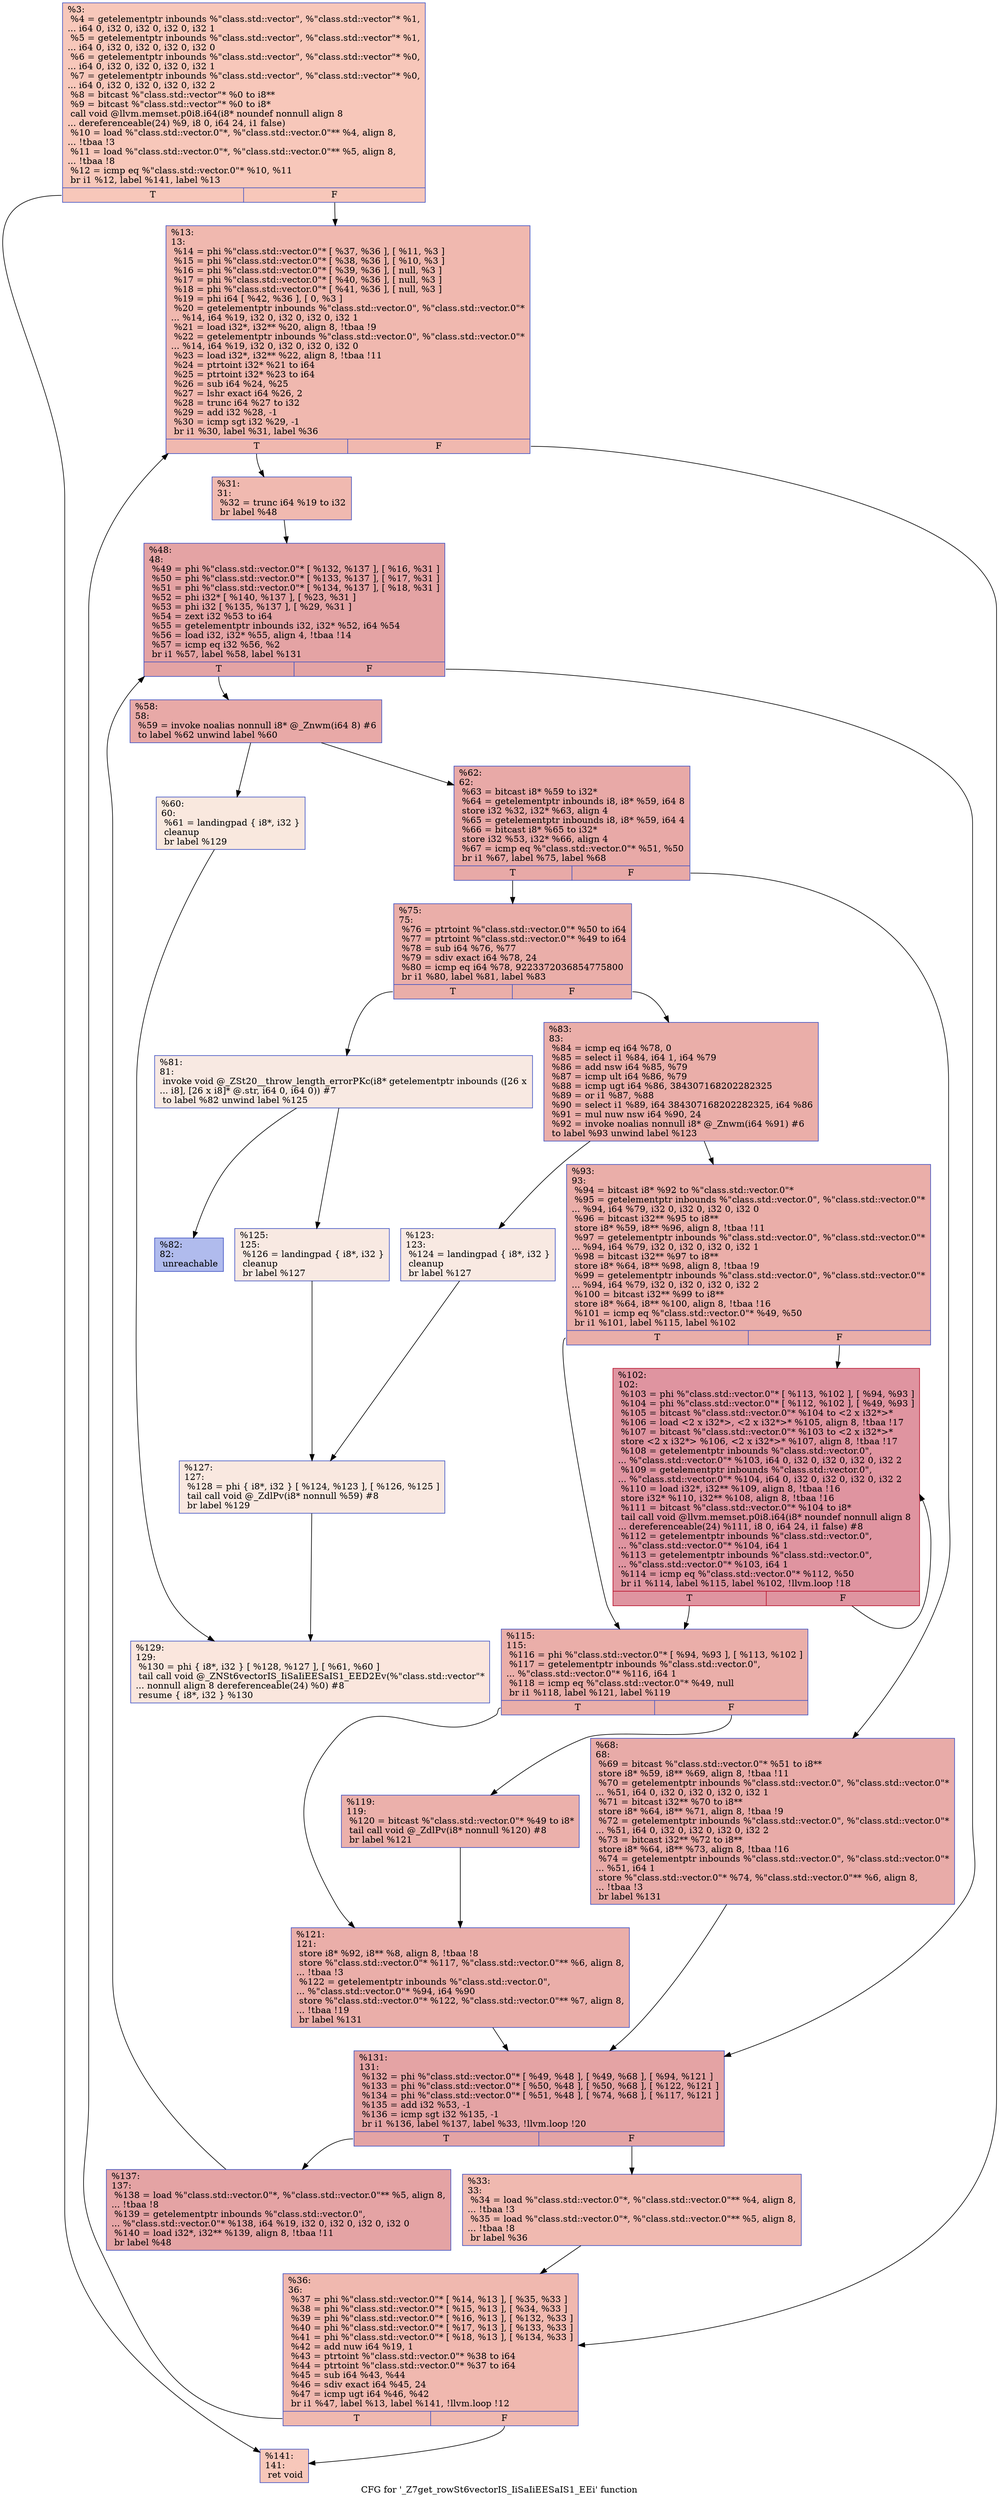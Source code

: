 digraph "CFG for '_Z7get_rowSt6vectorIS_IiSaIiEESaIS1_EEi' function" {
	label="CFG for '_Z7get_rowSt6vectorIS_IiSaIiEESaIS1_EEi' function";

	Node0x5555b1c61740 [shape=record,color="#3d50c3ff", style=filled, fillcolor="#ec7f6370",label="{%3:\l  %4 = getelementptr inbounds %\"class.std::vector\", %\"class.std::vector\"* %1,\l... i64 0, i32 0, i32 0, i32 0, i32 1\l  %5 = getelementptr inbounds %\"class.std::vector\", %\"class.std::vector\"* %1,\l... i64 0, i32 0, i32 0, i32 0, i32 0\l  %6 = getelementptr inbounds %\"class.std::vector\", %\"class.std::vector\"* %0,\l... i64 0, i32 0, i32 0, i32 0, i32 1\l  %7 = getelementptr inbounds %\"class.std::vector\", %\"class.std::vector\"* %0,\l... i64 0, i32 0, i32 0, i32 0, i32 2\l  %8 = bitcast %\"class.std::vector\"* %0 to i8**\l  %9 = bitcast %\"class.std::vector\"* %0 to i8*\l  call void @llvm.memset.p0i8.i64(i8* noundef nonnull align 8\l... dereferenceable(24) %9, i8 0, i64 24, i1 false)\l  %10 = load %\"class.std::vector.0\"*, %\"class.std::vector.0\"** %4, align 8,\l... !tbaa !3\l  %11 = load %\"class.std::vector.0\"*, %\"class.std::vector.0\"** %5, align 8,\l... !tbaa !8\l  %12 = icmp eq %\"class.std::vector.0\"* %10, %11\l  br i1 %12, label %141, label %13\l|{<s0>T|<s1>F}}"];
	Node0x5555b1c61740:s0 -> Node0x5555b1c63520;
	Node0x5555b1c61740:s1 -> Node0x5555b1c635b0;
	Node0x5555b1c635b0 [shape=record,color="#3d50c3ff", style=filled, fillcolor="#dc5d4a70",label="{%13:\l13:                                               \l  %14 = phi %\"class.std::vector.0\"* [ %37, %36 ], [ %11, %3 ]\l  %15 = phi %\"class.std::vector.0\"* [ %38, %36 ], [ %10, %3 ]\l  %16 = phi %\"class.std::vector.0\"* [ %39, %36 ], [ null, %3 ]\l  %17 = phi %\"class.std::vector.0\"* [ %40, %36 ], [ null, %3 ]\l  %18 = phi %\"class.std::vector.0\"* [ %41, %36 ], [ null, %3 ]\l  %19 = phi i64 [ %42, %36 ], [ 0, %3 ]\l  %20 = getelementptr inbounds %\"class.std::vector.0\", %\"class.std::vector.0\"*\l... %14, i64 %19, i32 0, i32 0, i32 0, i32 1\l  %21 = load i32*, i32** %20, align 8, !tbaa !9\l  %22 = getelementptr inbounds %\"class.std::vector.0\", %\"class.std::vector.0\"*\l... %14, i64 %19, i32 0, i32 0, i32 0, i32 0\l  %23 = load i32*, i32** %22, align 8, !tbaa !11\l  %24 = ptrtoint i32* %21 to i64\l  %25 = ptrtoint i32* %23 to i64\l  %26 = sub i64 %24, %25\l  %27 = lshr exact i64 %26, 2\l  %28 = trunc i64 %27 to i32\l  %29 = add i32 %28, -1\l  %30 = icmp sgt i32 %29, -1\l  br i1 %30, label %31, label %36\l|{<s0>T|<s1>F}}"];
	Node0x5555b1c635b0:s0 -> Node0x5555b1c646b0;
	Node0x5555b1c635b0:s1 -> Node0x5555b1c636f0;
	Node0x5555b1c646b0 [shape=record,color="#3d50c3ff", style=filled, fillcolor="#de614d70",label="{%31:\l31:                                               \l  %32 = trunc i64 %19 to i32\l  br label %48\l}"];
	Node0x5555b1c646b0 -> Node0x5555b1c64a70;
	Node0x5555b1c64b30 [shape=record,color="#3d50c3ff", style=filled, fillcolor="#de614d70",label="{%33:\l33:                                               \l  %34 = load %\"class.std::vector.0\"*, %\"class.std::vector.0\"** %4, align 8,\l... !tbaa !3\l  %35 = load %\"class.std::vector.0\"*, %\"class.std::vector.0\"** %5, align 8,\l... !tbaa !8\l  br label %36\l}"];
	Node0x5555b1c64b30 -> Node0x5555b1c636f0;
	Node0x5555b1c636f0 [shape=record,color="#3d50c3ff", style=filled, fillcolor="#dc5d4a70",label="{%36:\l36:                                               \l  %37 = phi %\"class.std::vector.0\"* [ %14, %13 ], [ %35, %33 ]\l  %38 = phi %\"class.std::vector.0\"* [ %15, %13 ], [ %34, %33 ]\l  %39 = phi %\"class.std::vector.0\"* [ %16, %13 ], [ %132, %33 ]\l  %40 = phi %\"class.std::vector.0\"* [ %17, %13 ], [ %133, %33 ]\l  %41 = phi %\"class.std::vector.0\"* [ %18, %13 ], [ %134, %33 ]\l  %42 = add nuw i64 %19, 1\l  %43 = ptrtoint %\"class.std::vector.0\"* %38 to i64\l  %44 = ptrtoint %\"class.std::vector.0\"* %37 to i64\l  %45 = sub i64 %43, %44\l  %46 = sdiv exact i64 %45, 24\l  %47 = icmp ugt i64 %46, %42\l  br i1 %47, label %13, label %141, !llvm.loop !12\l|{<s0>T|<s1>F}}"];
	Node0x5555b1c636f0:s0 -> Node0x5555b1c635b0;
	Node0x5555b1c636f0:s1 -> Node0x5555b1c63520;
	Node0x5555b1c64a70 [shape=record,color="#3d50c3ff", style=filled, fillcolor="#c32e3170",label="{%48:\l48:                                               \l  %49 = phi %\"class.std::vector.0\"* [ %132, %137 ], [ %16, %31 ]\l  %50 = phi %\"class.std::vector.0\"* [ %133, %137 ], [ %17, %31 ]\l  %51 = phi %\"class.std::vector.0\"* [ %134, %137 ], [ %18, %31 ]\l  %52 = phi i32* [ %140, %137 ], [ %23, %31 ]\l  %53 = phi i32 [ %135, %137 ], [ %29, %31 ]\l  %54 = zext i32 %53 to i64\l  %55 = getelementptr inbounds i32, i32* %52, i64 %54\l  %56 = load i32, i32* %55, align 4, !tbaa !14\l  %57 = icmp eq i32 %56, %2\l  br i1 %57, label %58, label %131\l|{<s0>T|<s1>F}}"];
	Node0x5555b1c64a70:s0 -> Node0x5555b1c667c0;
	Node0x5555b1c64a70:s1 -> Node0x5555b1c66850;
	Node0x5555b1c667c0 [shape=record,color="#3d50c3ff", style=filled, fillcolor="#ca3b3770",label="{%58:\l58:                                               \l  %59 = invoke noalias nonnull i8* @_Znwm(i64 8) #6\l          to label %62 unwind label %60\l}"];
	Node0x5555b1c667c0 -> Node0x5555b1c669e0;
	Node0x5555b1c667c0 -> Node0x5555b1c66a30;
	Node0x5555b1c66a30 [shape=record,color="#3d50c3ff", style=filled, fillcolor="#f2cab570",label="{%60:\l60:                                               \l  %61 = landingpad \{ i8*, i32 \}\l          cleanup\l  br label %129\l}"];
	Node0x5555b1c66a30 -> Node0x5555b1c66f00;
	Node0x5555b1c669e0 [shape=record,color="#3d50c3ff", style=filled, fillcolor="#ca3b3770",label="{%62:\l62:                                               \l  %63 = bitcast i8* %59 to i32*\l  %64 = getelementptr inbounds i8, i8* %59, i64 8\l  store i32 %32, i32* %63, align 4\l  %65 = getelementptr inbounds i8, i8* %59, i64 4\l  %66 = bitcast i8* %65 to i32*\l  store i32 %53, i32* %66, align 4\l  %67 = icmp eq %\"class.std::vector.0\"* %51, %50\l  br i1 %67, label %75, label %68\l|{<s0>T|<s1>F}}"];
	Node0x5555b1c669e0:s0 -> Node0x5555b1c677d0;
	Node0x5555b1c669e0:s1 -> Node0x5555b1c67820;
	Node0x5555b1c67820 [shape=record,color="#3d50c3ff", style=filled, fillcolor="#cc403a70",label="{%68:\l68:                                               \l  %69 = bitcast %\"class.std::vector.0\"* %51 to i8**\l  store i8* %59, i8** %69, align 8, !tbaa !11\l  %70 = getelementptr inbounds %\"class.std::vector.0\", %\"class.std::vector.0\"*\l... %51, i64 0, i32 0, i32 0, i32 0, i32 1\l  %71 = bitcast i32** %70 to i8**\l  store i8* %64, i8** %71, align 8, !tbaa !9\l  %72 = getelementptr inbounds %\"class.std::vector.0\", %\"class.std::vector.0\"*\l... %51, i64 0, i32 0, i32 0, i32 0, i32 2\l  %73 = bitcast i32** %72 to i8**\l  store i8* %64, i8** %73, align 8, !tbaa !16\l  %74 = getelementptr inbounds %\"class.std::vector.0\", %\"class.std::vector.0\"*\l... %51, i64 1\l  store %\"class.std::vector.0\"* %74, %\"class.std::vector.0\"** %6, align 8,\l... !tbaa !3\l  br label %131\l}"];
	Node0x5555b1c67820 -> Node0x5555b1c66850;
	Node0x5555b1c677d0 [shape=record,color="#3d50c3ff", style=filled, fillcolor="#d0473d70",label="{%75:\l75:                                               \l  %76 = ptrtoint %\"class.std::vector.0\"* %50 to i64\l  %77 = ptrtoint %\"class.std::vector.0\"* %49 to i64\l  %78 = sub i64 %76, %77\l  %79 = sdiv exact i64 %78, 24\l  %80 = icmp eq i64 %78, 9223372036854775800\l  br i1 %80, label %81, label %83\l|{<s0>T|<s1>F}}"];
	Node0x5555b1c677d0:s0 -> Node0x5555b1c69020;
	Node0x5555b1c677d0:s1 -> Node0x5555b1c69070;
	Node0x5555b1c69020 [shape=record,color="#3d50c3ff", style=filled, fillcolor="#efcebd70",label="{%81:\l81:                                               \l  invoke void @_ZSt20__throw_length_errorPKc(i8* getelementptr inbounds ([26 x\l... i8], [26 x i8]* @.str, i64 0, i64 0)) #7\l          to label %82 unwind label %125\l}"];
	Node0x5555b1c69020 -> Node0x5555b1c69270;
	Node0x5555b1c69020 -> Node0x5555b1c692c0;
	Node0x5555b1c69270 [shape=record,color="#3d50c3ff", style=filled, fillcolor="#4c66d670",label="{%82:\l82:                                               \l  unreachable\l}"];
	Node0x5555b1c69070 [shape=record,color="#3d50c3ff", style=filled, fillcolor="#d0473d70",label="{%83:\l83:                                               \l  %84 = icmp eq i64 %78, 0\l  %85 = select i1 %84, i64 1, i64 %79\l  %86 = add nsw i64 %85, %79\l  %87 = icmp ult i64 %86, %79\l  %88 = icmp ugt i64 %86, 384307168202282325\l  %89 = or i1 %87, %88\l  %90 = select i1 %89, i64 384307168202282325, i64 %86\l  %91 = mul nuw nsw i64 %90, 24\l  %92 = invoke noalias nonnull i8* @_Znwm(i64 %91) #6\l          to label %93 unwind label %123\l}"];
	Node0x5555b1c69070 -> Node0x5555b1c69a20;
	Node0x5555b1c69070 -> Node0x5555b1c69a70;
	Node0x5555b1c69a20 [shape=record,color="#3d50c3ff", style=filled, fillcolor="#d0473d70",label="{%93:\l93:                                               \l  %94 = bitcast i8* %92 to %\"class.std::vector.0\"*\l  %95 = getelementptr inbounds %\"class.std::vector.0\", %\"class.std::vector.0\"*\l... %94, i64 %79, i32 0, i32 0, i32 0, i32 0\l  %96 = bitcast i32** %95 to i8**\l  store i8* %59, i8** %96, align 8, !tbaa !11\l  %97 = getelementptr inbounds %\"class.std::vector.0\", %\"class.std::vector.0\"*\l... %94, i64 %79, i32 0, i32 0, i32 0, i32 1\l  %98 = bitcast i32** %97 to i8**\l  store i8* %64, i8** %98, align 8, !tbaa !9\l  %99 = getelementptr inbounds %\"class.std::vector.0\", %\"class.std::vector.0\"*\l... %94, i64 %79, i32 0, i32 0, i32 0, i32 2\l  %100 = bitcast i32** %99 to i8**\l  store i8* %64, i8** %100, align 8, !tbaa !16\l  %101 = icmp eq %\"class.std::vector.0\"* %49, %50\l  br i1 %101, label %115, label %102\l|{<s0>T|<s1>F}}"];
	Node0x5555b1c69a20:s0 -> Node0x5555b1c6a8a0;
	Node0x5555b1c69a20:s1 -> Node0x5555b1c6a8f0;
	Node0x5555b1c6a8f0 [shape=record,color="#b70d28ff", style=filled, fillcolor="#b70d2870",label="{%102:\l102:                                              \l  %103 = phi %\"class.std::vector.0\"* [ %113, %102 ], [ %94, %93 ]\l  %104 = phi %\"class.std::vector.0\"* [ %112, %102 ], [ %49, %93 ]\l  %105 = bitcast %\"class.std::vector.0\"* %104 to \<2 x i32*\>*\l  %106 = load \<2 x i32*\>, \<2 x i32*\>* %105, align 8, !tbaa !17\l  %107 = bitcast %\"class.std::vector.0\"* %103 to \<2 x i32*\>*\l  store \<2 x i32*\> %106, \<2 x i32*\>* %107, align 8, !tbaa !17\l  %108 = getelementptr inbounds %\"class.std::vector.0\",\l... %\"class.std::vector.0\"* %103, i64 0, i32 0, i32 0, i32 0, i32 2\l  %109 = getelementptr inbounds %\"class.std::vector.0\",\l... %\"class.std::vector.0\"* %104, i64 0, i32 0, i32 0, i32 0, i32 2\l  %110 = load i32*, i32** %109, align 8, !tbaa !16\l  store i32* %110, i32** %108, align 8, !tbaa !16\l  %111 = bitcast %\"class.std::vector.0\"* %104 to i8*\l  tail call void @llvm.memset.p0i8.i64(i8* noundef nonnull align 8\l... dereferenceable(24) %111, i8 0, i64 24, i1 false) #8\l  %112 = getelementptr inbounds %\"class.std::vector.0\",\l... %\"class.std::vector.0\"* %104, i64 1\l  %113 = getelementptr inbounds %\"class.std::vector.0\",\l... %\"class.std::vector.0\"* %103, i64 1\l  %114 = icmp eq %\"class.std::vector.0\"* %112, %50\l  br i1 %114, label %115, label %102, !llvm.loop !18\l|{<s0>T|<s1>F}}"];
	Node0x5555b1c6a8f0:s0 -> Node0x5555b1c6a8a0;
	Node0x5555b1c6a8f0:s1 -> Node0x5555b1c6a8f0;
	Node0x5555b1c6a8a0 [shape=record,color="#3d50c3ff", style=filled, fillcolor="#d0473d70",label="{%115:\l115:                                              \l  %116 = phi %\"class.std::vector.0\"* [ %94, %93 ], [ %113, %102 ]\l  %117 = getelementptr inbounds %\"class.std::vector.0\",\l... %\"class.std::vector.0\"* %116, i64 1\l  %118 = icmp eq %\"class.std::vector.0\"* %49, null\l  br i1 %118, label %121, label %119\l|{<s0>T|<s1>F}}"];
	Node0x5555b1c6a8a0:s0 -> Node0x5555b1c6c5d0;
	Node0x5555b1c6a8a0:s1 -> Node0x5555b1c6c620;
	Node0x5555b1c6c620 [shape=record,color="#3d50c3ff", style=filled, fillcolor="#d24b4070",label="{%119:\l119:                                              \l  %120 = bitcast %\"class.std::vector.0\"* %49 to i8*\l  tail call void @_ZdlPv(i8* nonnull %120) #8\l  br label %121\l}"];
	Node0x5555b1c6c620 -> Node0x5555b1c6c5d0;
	Node0x5555b1c6c5d0 [shape=record,color="#3d50c3ff", style=filled, fillcolor="#d0473d70",label="{%121:\l121:                                              \l  store i8* %92, i8** %8, align 8, !tbaa !8\l  store %\"class.std::vector.0\"* %117, %\"class.std::vector.0\"** %6, align 8,\l... !tbaa !3\l  %122 = getelementptr inbounds %\"class.std::vector.0\",\l... %\"class.std::vector.0\"* %94, i64 %90\l  store %\"class.std::vector.0\"* %122, %\"class.std::vector.0\"** %7, align 8,\l... !tbaa !19\l  br label %131\l}"];
	Node0x5555b1c6c5d0 -> Node0x5555b1c66850;
	Node0x5555b1c69a70 [shape=record,color="#3d50c3ff", style=filled, fillcolor="#efcebd70",label="{%123:\l123:                                              \l  %124 = landingpad \{ i8*, i32 \}\l          cleanup\l  br label %127\l}"];
	Node0x5555b1c69a70 -> Node0x5555b1c6ce30;
	Node0x5555b1c692c0 [shape=record,color="#3d50c3ff", style=filled, fillcolor="#efcebd70",label="{%125:\l125:                                              \l  %126 = landingpad \{ i8*, i32 \}\l          cleanup\l  br label %127\l}"];
	Node0x5555b1c692c0 -> Node0x5555b1c6ce30;
	Node0x5555b1c6ce30 [shape=record,color="#3d50c3ff", style=filled, fillcolor="#f1ccb870",label="{%127:\l127:                                              \l  %128 = phi \{ i8*, i32 \} [ %124, %123 ], [ %126, %125 ]\l  tail call void @_ZdlPv(i8* nonnull %59) #8\l  br label %129\l}"];
	Node0x5555b1c6ce30 -> Node0x5555b1c66f00;
	Node0x5555b1c66f00 [shape=record,color="#3d50c3ff", style=filled, fillcolor="#f3c7b170",label="{%129:\l129:                                              \l  %130 = phi \{ i8*, i32 \} [ %128, %127 ], [ %61, %60 ]\l  tail call void @_ZNSt6vectorIS_IiSaIiEESaIS1_EED2Ev(%\"class.std::vector\"*\l... nonnull align 8 dereferenceable(24) %0) #8\l  resume \{ i8*, i32 \} %130\l}"];
	Node0x5555b1c66850 [shape=record,color="#3d50c3ff", style=filled, fillcolor="#c32e3170",label="{%131:\l131:                                              \l  %132 = phi %\"class.std::vector.0\"* [ %49, %48 ], [ %49, %68 ], [ %94, %121 ]\l  %133 = phi %\"class.std::vector.0\"* [ %50, %48 ], [ %50, %68 ], [ %122, %121 ]\l  %134 = phi %\"class.std::vector.0\"* [ %51, %48 ], [ %74, %68 ], [ %117, %121 ]\l  %135 = add i32 %53, -1\l  %136 = icmp sgt i32 %135, -1\l  br i1 %136, label %137, label %33, !llvm.loop !20\l|{<s0>T|<s1>F}}"];
	Node0x5555b1c66850:s0 -> Node0x5555b1c66110;
	Node0x5555b1c66850:s1 -> Node0x5555b1c64b30;
	Node0x5555b1c66110 [shape=record,color="#3d50c3ff", style=filled, fillcolor="#c32e3170",label="{%137:\l137:                                              \l  %138 = load %\"class.std::vector.0\"*, %\"class.std::vector.0\"** %5, align 8,\l... !tbaa !8\l  %139 = getelementptr inbounds %\"class.std::vector.0\",\l... %\"class.std::vector.0\"* %138, i64 %19, i32 0, i32 0, i32 0, i32 0\l  %140 = load i32*, i32** %139, align 8, !tbaa !11\l  br label %48\l}"];
	Node0x5555b1c66110 -> Node0x5555b1c64a70;
	Node0x5555b1c63520 [shape=record,color="#3d50c3ff", style=filled, fillcolor="#ec7f6370",label="{%141:\l141:                                              \l  ret void\l}"];
}
